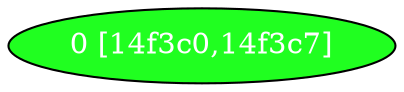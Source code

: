 diGraph libnss3{
	libnss3_0  [style=filled fillcolor="#20FF20" fontcolor="#ffffff" shape=oval label="0 [14f3c0,14f3c7]"]


}